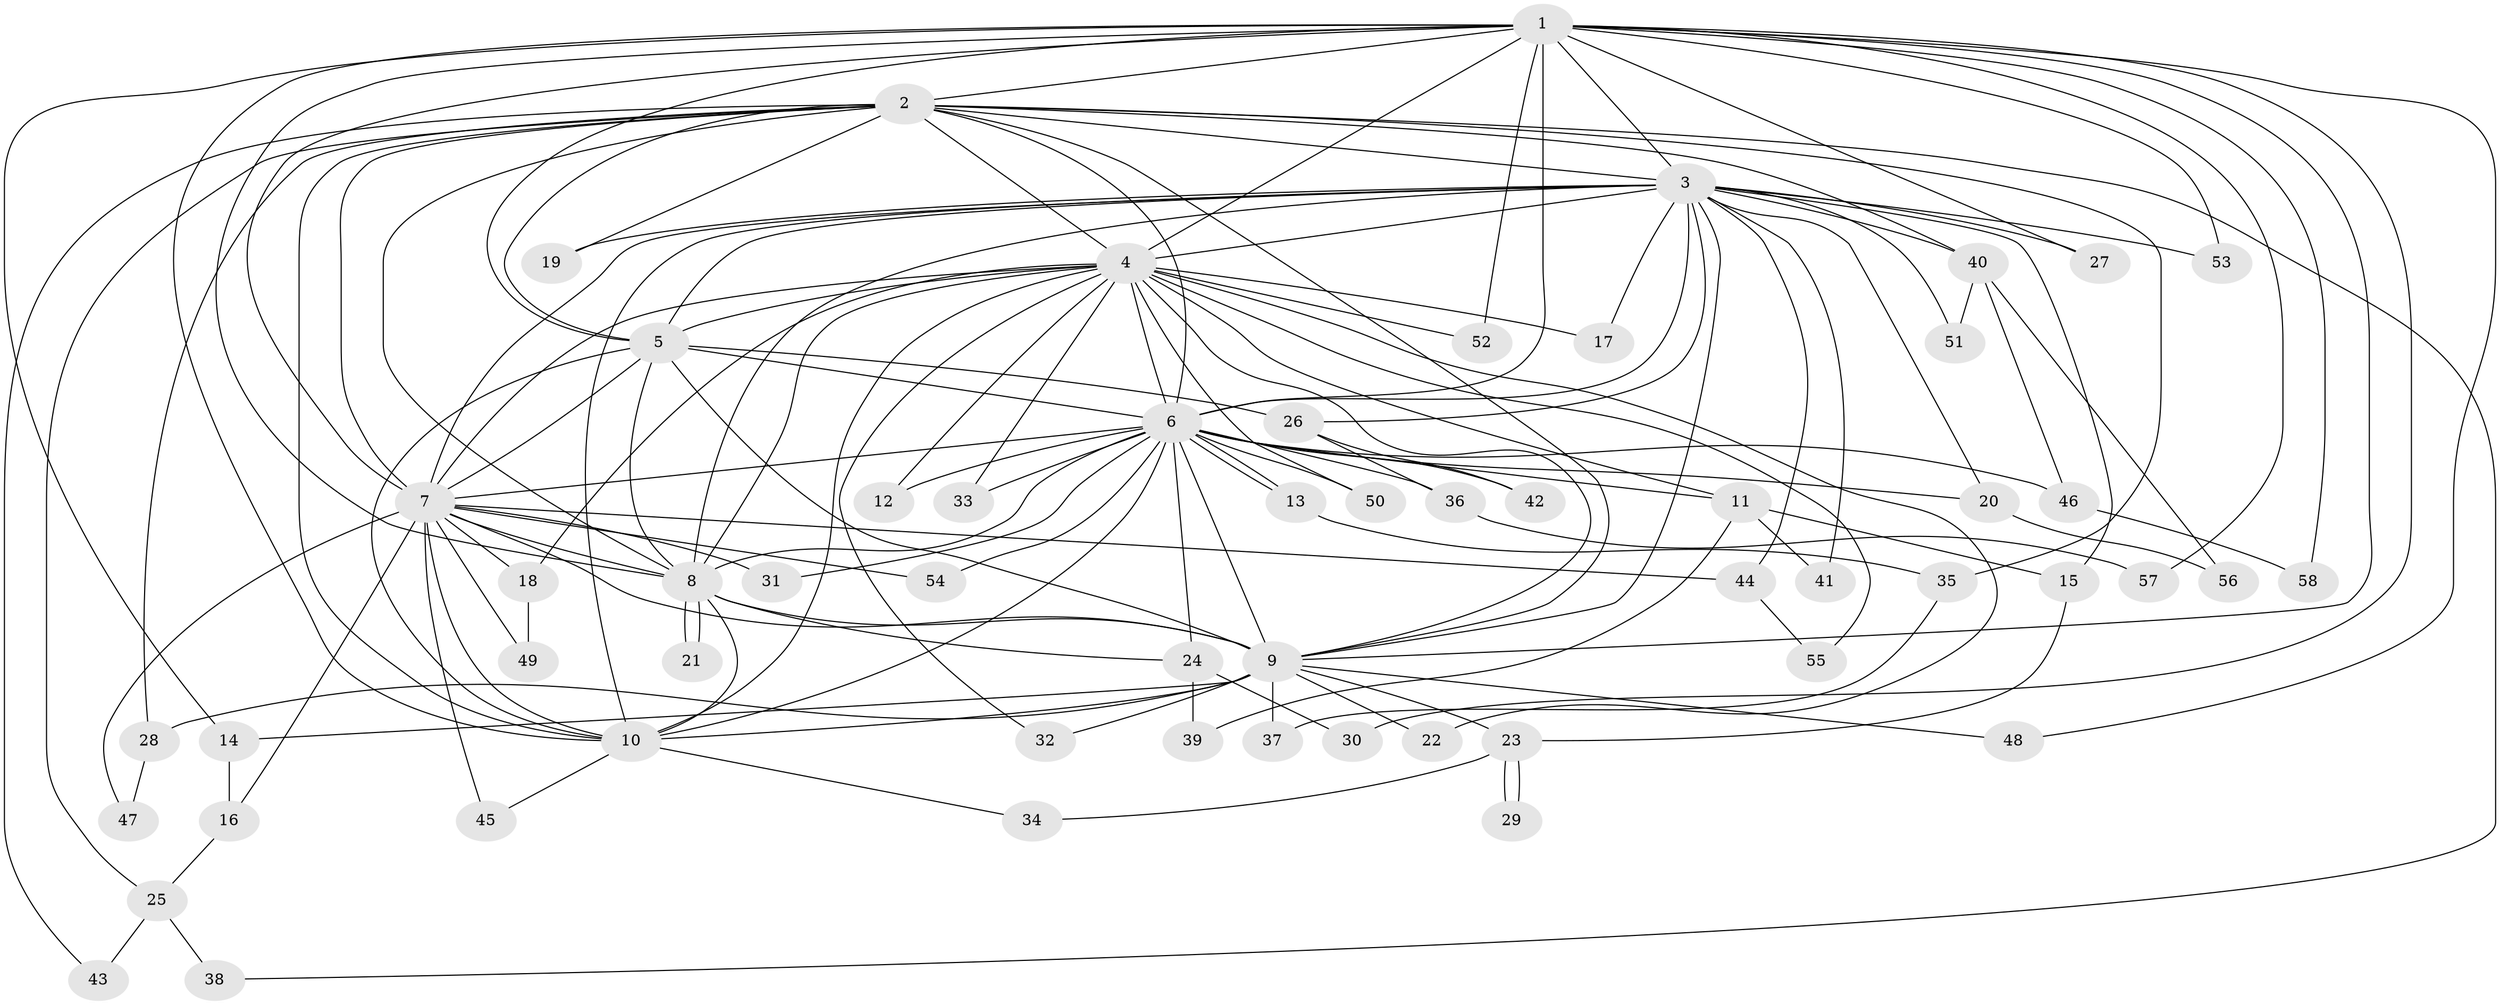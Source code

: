 // coarse degree distribution, {14: 0.025, 15: 0.05, 18: 0.025, 16: 0.025, 22: 0.025, 9: 0.025, 13: 0.025, 10: 0.025, 2: 0.475, 4: 0.05, 3: 0.2, 5: 0.05}
// Generated by graph-tools (version 1.1) at 2025/23/03/03/25 07:23:44]
// undirected, 58 vertices, 141 edges
graph export_dot {
graph [start="1"]
  node [color=gray90,style=filled];
  1;
  2;
  3;
  4;
  5;
  6;
  7;
  8;
  9;
  10;
  11;
  12;
  13;
  14;
  15;
  16;
  17;
  18;
  19;
  20;
  21;
  22;
  23;
  24;
  25;
  26;
  27;
  28;
  29;
  30;
  31;
  32;
  33;
  34;
  35;
  36;
  37;
  38;
  39;
  40;
  41;
  42;
  43;
  44;
  45;
  46;
  47;
  48;
  49;
  50;
  51;
  52;
  53;
  54;
  55;
  56;
  57;
  58;
  1 -- 2;
  1 -- 3;
  1 -- 4;
  1 -- 5;
  1 -- 6;
  1 -- 7;
  1 -- 8;
  1 -- 9;
  1 -- 10;
  1 -- 14;
  1 -- 27;
  1 -- 30;
  1 -- 48;
  1 -- 52;
  1 -- 53;
  1 -- 57;
  1 -- 58;
  2 -- 3;
  2 -- 4;
  2 -- 5;
  2 -- 6;
  2 -- 7;
  2 -- 8;
  2 -- 9;
  2 -- 10;
  2 -- 19;
  2 -- 25;
  2 -- 28;
  2 -- 35;
  2 -- 38;
  2 -- 40;
  2 -- 43;
  3 -- 4;
  3 -- 5;
  3 -- 6;
  3 -- 7;
  3 -- 8;
  3 -- 9;
  3 -- 10;
  3 -- 15;
  3 -- 17;
  3 -- 19;
  3 -- 20;
  3 -- 26;
  3 -- 27;
  3 -- 40;
  3 -- 41;
  3 -- 44;
  3 -- 51;
  3 -- 53;
  4 -- 5;
  4 -- 6;
  4 -- 7;
  4 -- 8;
  4 -- 9;
  4 -- 10;
  4 -- 11;
  4 -- 12;
  4 -- 17;
  4 -- 18;
  4 -- 22;
  4 -- 32;
  4 -- 33;
  4 -- 50;
  4 -- 52;
  4 -- 55;
  5 -- 6;
  5 -- 7;
  5 -- 8;
  5 -- 9;
  5 -- 10;
  5 -- 26;
  6 -- 7;
  6 -- 8;
  6 -- 9;
  6 -- 10;
  6 -- 11;
  6 -- 12;
  6 -- 13;
  6 -- 13;
  6 -- 20;
  6 -- 24;
  6 -- 31;
  6 -- 33;
  6 -- 36;
  6 -- 42;
  6 -- 46;
  6 -- 50;
  6 -- 54;
  7 -- 8;
  7 -- 9;
  7 -- 10;
  7 -- 16;
  7 -- 18;
  7 -- 31;
  7 -- 44;
  7 -- 45;
  7 -- 47;
  7 -- 49;
  7 -- 54;
  8 -- 9;
  8 -- 10;
  8 -- 21;
  8 -- 21;
  8 -- 24;
  9 -- 10;
  9 -- 14;
  9 -- 22;
  9 -- 23;
  9 -- 28;
  9 -- 32;
  9 -- 37;
  9 -- 48;
  10 -- 34;
  10 -- 45;
  11 -- 15;
  11 -- 39;
  11 -- 41;
  13 -- 35;
  14 -- 16;
  15 -- 23;
  16 -- 25;
  18 -- 49;
  20 -- 56;
  23 -- 29;
  23 -- 29;
  23 -- 34;
  24 -- 30;
  24 -- 39;
  25 -- 38;
  25 -- 43;
  26 -- 36;
  26 -- 42;
  28 -- 47;
  35 -- 37;
  36 -- 57;
  40 -- 46;
  40 -- 51;
  40 -- 56;
  44 -- 55;
  46 -- 58;
}
